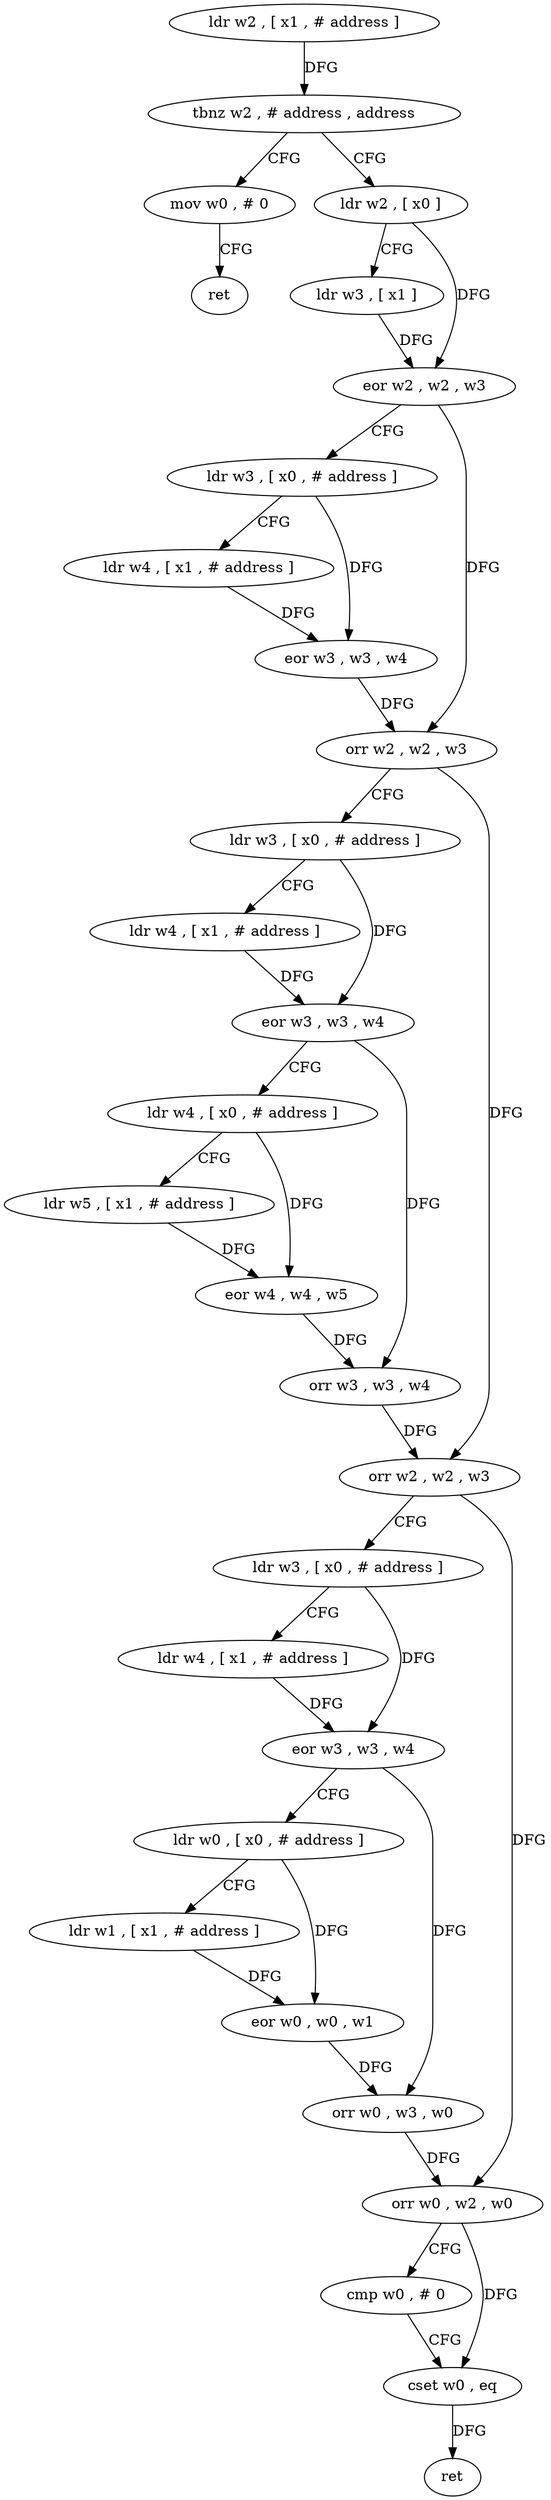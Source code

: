 digraph "func" {
"4300920" [label = "ldr w2 , [ x1 , # address ]" ]
"4300924" [label = "tbnz w2 , # address , address" ]
"4301032" [label = "mov w0 , # 0" ]
"4300928" [label = "ldr w2 , [ x0 ]" ]
"4301036" [label = "ret" ]
"4300932" [label = "ldr w3 , [ x1 ]" ]
"4300936" [label = "eor w2 , w2 , w3" ]
"4300940" [label = "ldr w3 , [ x0 , # address ]" ]
"4300944" [label = "ldr w4 , [ x1 , # address ]" ]
"4300948" [label = "eor w3 , w3 , w4" ]
"4300952" [label = "orr w2 , w2 , w3" ]
"4300956" [label = "ldr w3 , [ x0 , # address ]" ]
"4300960" [label = "ldr w4 , [ x1 , # address ]" ]
"4300964" [label = "eor w3 , w3 , w4" ]
"4300968" [label = "ldr w4 , [ x0 , # address ]" ]
"4300972" [label = "ldr w5 , [ x1 , # address ]" ]
"4300976" [label = "eor w4 , w4 , w5" ]
"4300980" [label = "orr w3 , w3 , w4" ]
"4300984" [label = "orr w2 , w2 , w3" ]
"4300988" [label = "ldr w3 , [ x0 , # address ]" ]
"4300992" [label = "ldr w4 , [ x1 , # address ]" ]
"4300996" [label = "eor w3 , w3 , w4" ]
"4301000" [label = "ldr w0 , [ x0 , # address ]" ]
"4301004" [label = "ldr w1 , [ x1 , # address ]" ]
"4301008" [label = "eor w0 , w0 , w1" ]
"4301012" [label = "orr w0 , w3 , w0" ]
"4301016" [label = "orr w0 , w2 , w0" ]
"4301020" [label = "cmp w0 , # 0" ]
"4301024" [label = "cset w0 , eq" ]
"4301028" [label = "ret" ]
"4300920" -> "4300924" [ label = "DFG" ]
"4300924" -> "4301032" [ label = "CFG" ]
"4300924" -> "4300928" [ label = "CFG" ]
"4301032" -> "4301036" [ label = "CFG" ]
"4300928" -> "4300932" [ label = "CFG" ]
"4300928" -> "4300936" [ label = "DFG" ]
"4300932" -> "4300936" [ label = "DFG" ]
"4300936" -> "4300940" [ label = "CFG" ]
"4300936" -> "4300952" [ label = "DFG" ]
"4300940" -> "4300944" [ label = "CFG" ]
"4300940" -> "4300948" [ label = "DFG" ]
"4300944" -> "4300948" [ label = "DFG" ]
"4300948" -> "4300952" [ label = "DFG" ]
"4300952" -> "4300956" [ label = "CFG" ]
"4300952" -> "4300984" [ label = "DFG" ]
"4300956" -> "4300960" [ label = "CFG" ]
"4300956" -> "4300964" [ label = "DFG" ]
"4300960" -> "4300964" [ label = "DFG" ]
"4300964" -> "4300968" [ label = "CFG" ]
"4300964" -> "4300980" [ label = "DFG" ]
"4300968" -> "4300972" [ label = "CFG" ]
"4300968" -> "4300976" [ label = "DFG" ]
"4300972" -> "4300976" [ label = "DFG" ]
"4300976" -> "4300980" [ label = "DFG" ]
"4300980" -> "4300984" [ label = "DFG" ]
"4300984" -> "4300988" [ label = "CFG" ]
"4300984" -> "4301016" [ label = "DFG" ]
"4300988" -> "4300992" [ label = "CFG" ]
"4300988" -> "4300996" [ label = "DFG" ]
"4300992" -> "4300996" [ label = "DFG" ]
"4300996" -> "4301000" [ label = "CFG" ]
"4300996" -> "4301012" [ label = "DFG" ]
"4301000" -> "4301004" [ label = "CFG" ]
"4301000" -> "4301008" [ label = "DFG" ]
"4301004" -> "4301008" [ label = "DFG" ]
"4301008" -> "4301012" [ label = "DFG" ]
"4301012" -> "4301016" [ label = "DFG" ]
"4301016" -> "4301020" [ label = "CFG" ]
"4301016" -> "4301024" [ label = "DFG" ]
"4301020" -> "4301024" [ label = "CFG" ]
"4301024" -> "4301028" [ label = "DFG" ]
}
